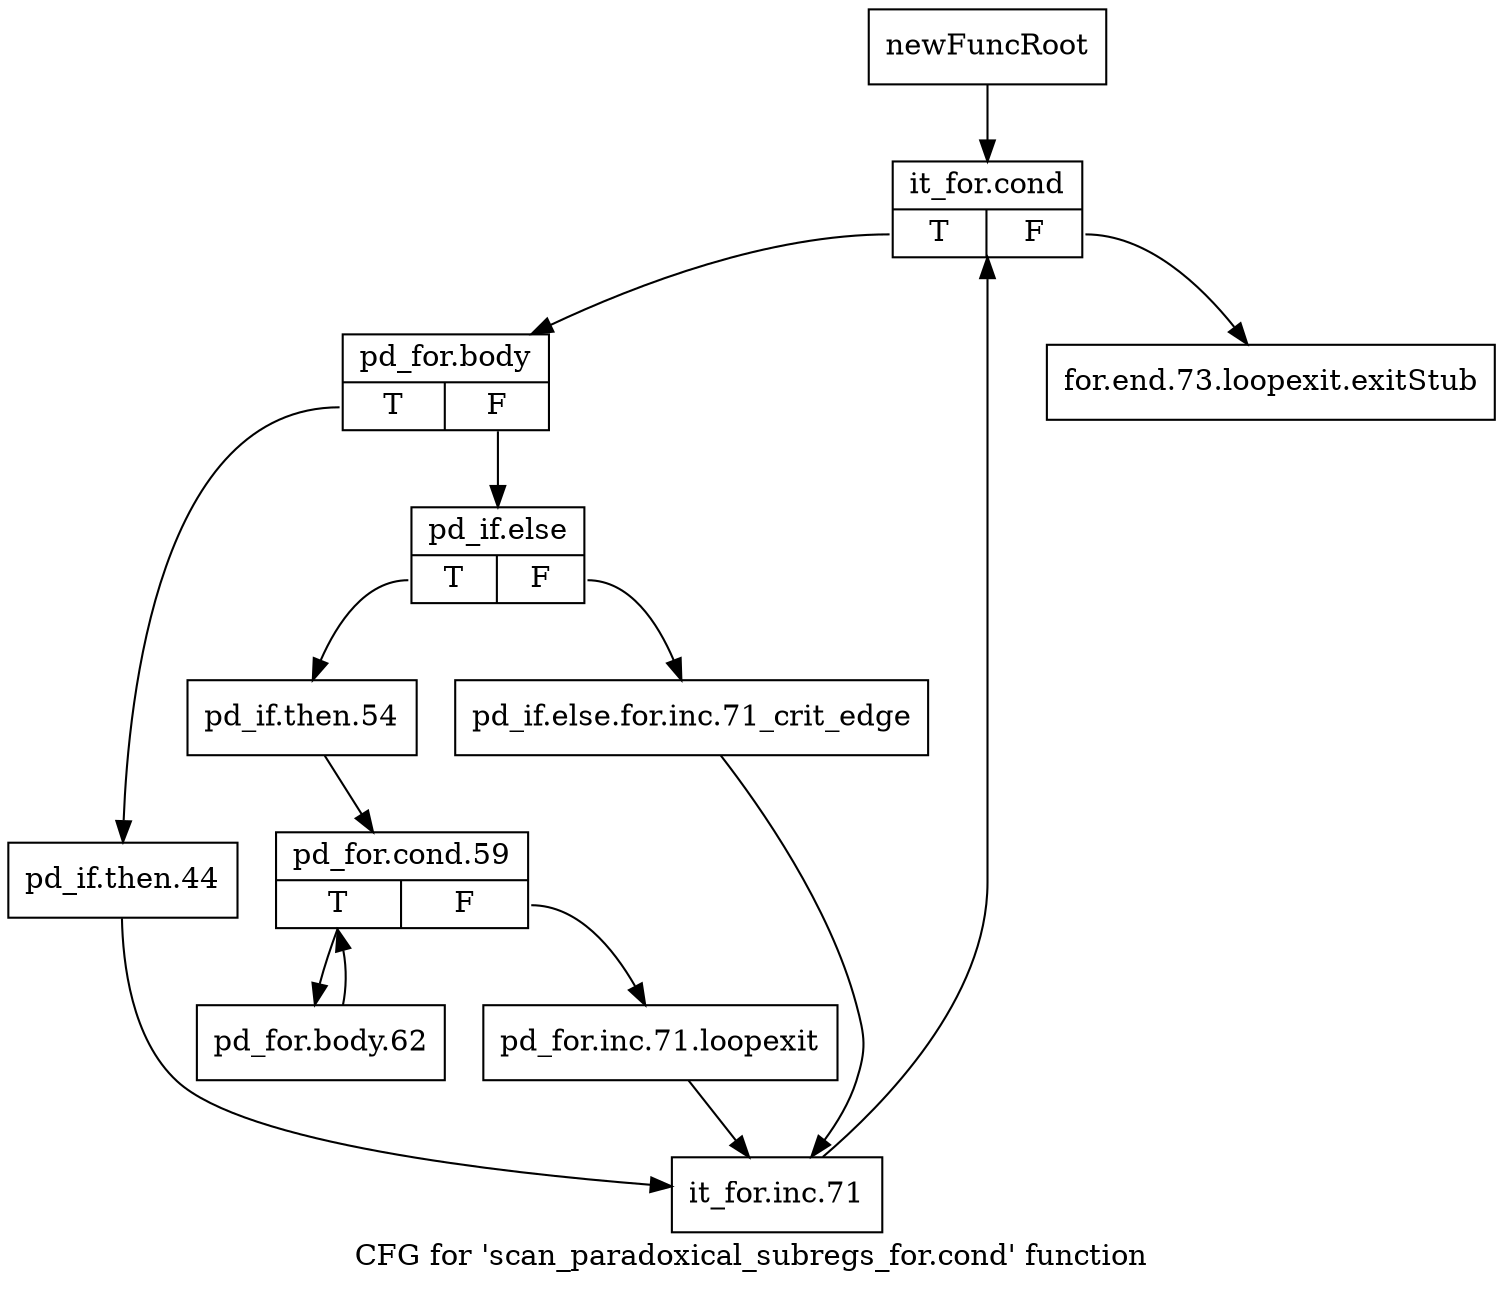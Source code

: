 digraph "CFG for 'scan_paradoxical_subregs_for.cond' function" {
	label="CFG for 'scan_paradoxical_subregs_for.cond' function";

	Node0xbdda930 [shape=record,label="{newFuncRoot}"];
	Node0xbdda930 -> Node0xbdda9d0;
	Node0xbdda980 [shape=record,label="{for.end.73.loopexit.exitStub}"];
	Node0xbdda9d0 [shape=record,label="{it_for.cond|{<s0>T|<s1>F}}"];
	Node0xbdda9d0:s0 -> Node0xbddaa20;
	Node0xbdda9d0:s1 -> Node0xbdda980;
	Node0xbddaa20 [shape=record,label="{pd_for.body|{<s0>T|<s1>F}}"];
	Node0xbddaa20:s0 -> Node0xbde2990;
	Node0xbddaa20:s1 -> Node0xbde27b0;
	Node0xbde27b0 [shape=record,label="{pd_if.else|{<s0>T|<s1>F}}"];
	Node0xbde27b0:s0 -> Node0xbde2850;
	Node0xbde27b0:s1 -> Node0xbde2800;
	Node0xbde2800 [shape=record,label="{pd_if.else.for.inc.71_crit_edge}"];
	Node0xbde2800 -> Node0xbde29e0;
	Node0xbde2850 [shape=record,label="{pd_if.then.54}"];
	Node0xbde2850 -> Node0xbde28a0;
	Node0xbde28a0 [shape=record,label="{pd_for.cond.59|{<s0>T|<s1>F}}"];
	Node0xbde28a0:s0 -> Node0xbde2940;
	Node0xbde28a0:s1 -> Node0xbde28f0;
	Node0xbde28f0 [shape=record,label="{pd_for.inc.71.loopexit}"];
	Node0xbde28f0 -> Node0xbde29e0;
	Node0xbde2940 [shape=record,label="{pd_for.body.62}"];
	Node0xbde2940 -> Node0xbde28a0;
	Node0xbde2990 [shape=record,label="{pd_if.then.44}"];
	Node0xbde2990 -> Node0xbde29e0;
	Node0xbde29e0 [shape=record,label="{it_for.inc.71}"];
	Node0xbde29e0 -> Node0xbdda9d0;
}
